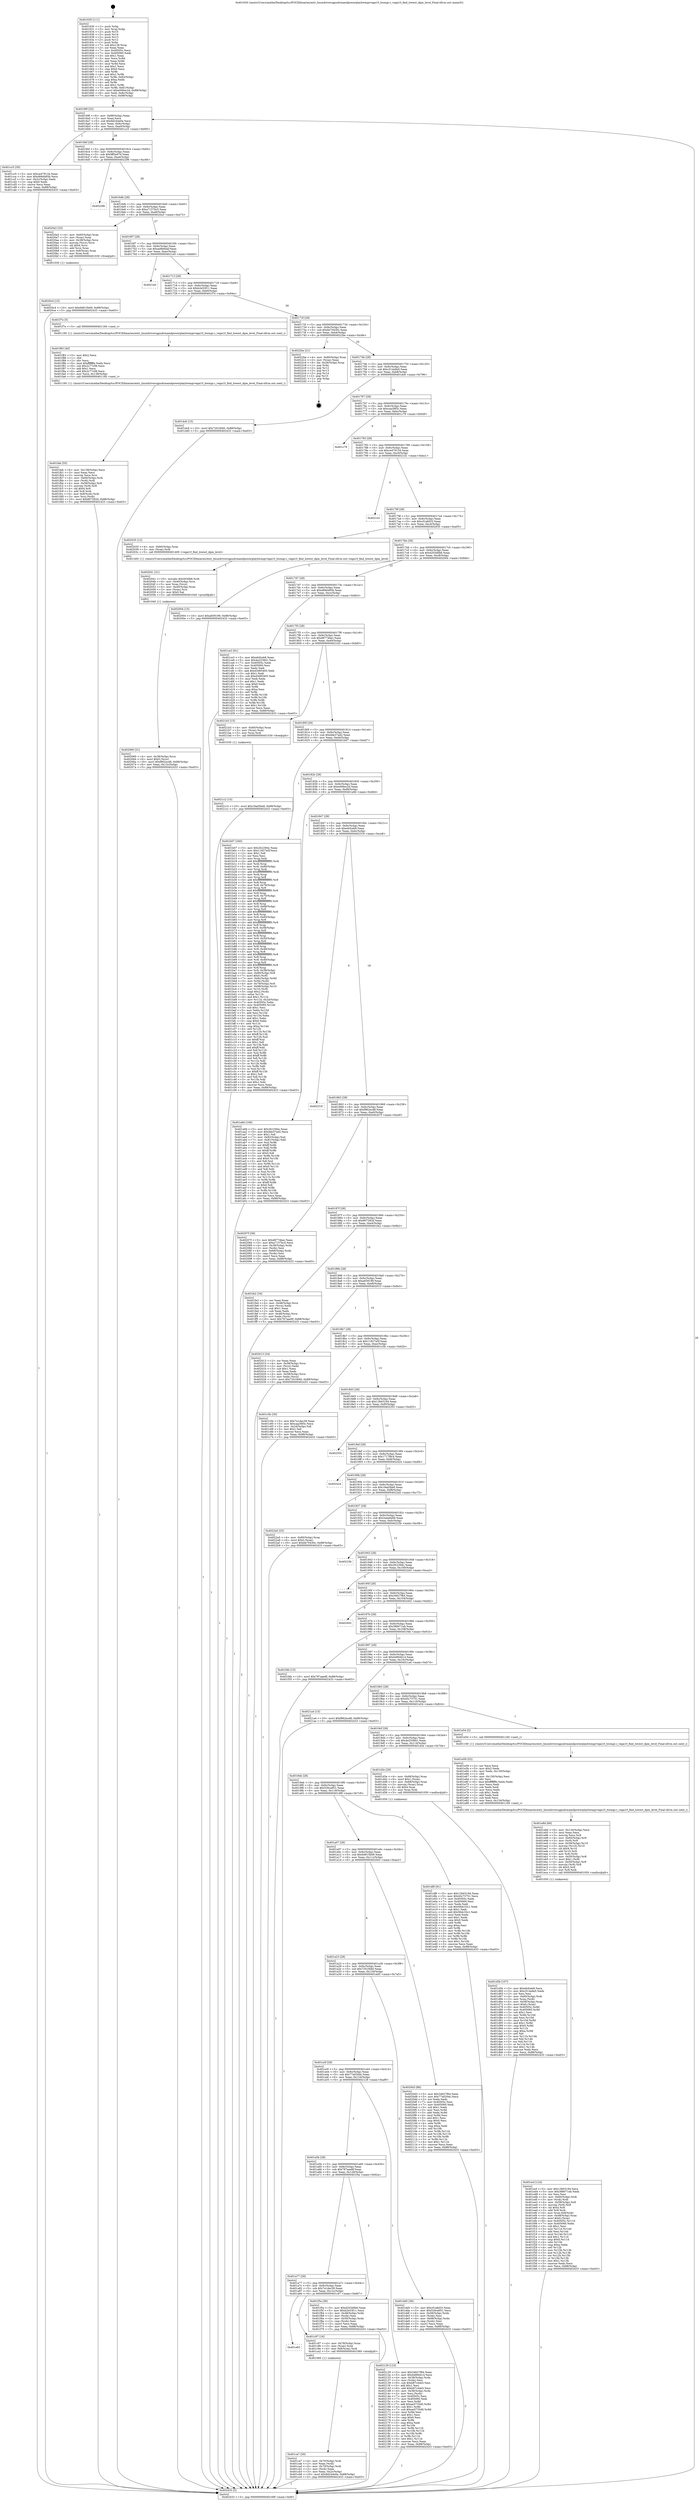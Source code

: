 digraph "0x401630" {
  label = "0x401630 (/mnt/c/Users/mathe/Desktop/tcc/POCII/binaries/extr_linuxdriversgpudrmamdpowerplayhwmgrvega10_hwmgr.c_vega10_find_lowest_dpm_level_Final-ollvm.out::main(0))"
  labelloc = "t"
  node[shape=record]

  Entry [label="",width=0.3,height=0.3,shape=circle,fillcolor=black,style=filled]
  "0x40169f" [label="{
     0x40169f [32]\l
     | [instrs]\l
     &nbsp;&nbsp;0x40169f \<+6\>: mov -0x88(%rbp),%eax\l
     &nbsp;&nbsp;0x4016a5 \<+2\>: mov %eax,%ecx\l
     &nbsp;&nbsp;0x4016a7 \<+6\>: sub $0x9d244e0e,%ecx\l
     &nbsp;&nbsp;0x4016ad \<+6\>: mov %eax,-0x9c(%rbp)\l
     &nbsp;&nbsp;0x4016b3 \<+6\>: mov %ecx,-0xa0(%rbp)\l
     &nbsp;&nbsp;0x4016b9 \<+6\>: je 0000000000401cc5 \<main+0x695\>\l
  }"]
  "0x401cc5" [label="{
     0x401cc5 [30]\l
     | [instrs]\l
     &nbsp;&nbsp;0x401cc5 \<+5\>: mov $0xce479134,%eax\l
     &nbsp;&nbsp;0x401cca \<+5\>: mov $0xd68d485b,%ecx\l
     &nbsp;&nbsp;0x401ccf \<+3\>: mov -0x2c(%rbp),%edx\l
     &nbsp;&nbsp;0x401cd2 \<+3\>: cmp $0x0,%edx\l
     &nbsp;&nbsp;0x401cd5 \<+3\>: cmove %ecx,%eax\l
     &nbsp;&nbsp;0x401cd8 \<+6\>: mov %eax,-0x88(%rbp)\l
     &nbsp;&nbsp;0x401cde \<+5\>: jmp 0000000000402433 \<main+0xe03\>\l
  }"]
  "0x4016bf" [label="{
     0x4016bf [28]\l
     | [instrs]\l
     &nbsp;&nbsp;0x4016bf \<+5\>: jmp 00000000004016c4 \<main+0x94\>\l
     &nbsp;&nbsp;0x4016c4 \<+6\>: mov -0x9c(%rbp),%eax\l
     &nbsp;&nbsp;0x4016ca \<+5\>: sub $0x9ff3e97d,%eax\l
     &nbsp;&nbsp;0x4016cf \<+6\>: mov %eax,-0xa4(%rbp)\l
     &nbsp;&nbsp;0x4016d5 \<+6\>: je 0000000000402296 \<main+0xc66\>\l
  }"]
  Exit [label="",width=0.3,height=0.3,shape=circle,fillcolor=black,style=filled,peripheries=2]
  "0x402296" [label="{
     0x402296\l
  }", style=dashed]
  "0x4016db" [label="{
     0x4016db [28]\l
     | [instrs]\l
     &nbsp;&nbsp;0x4016db \<+5\>: jmp 00000000004016e0 \<main+0xb0\>\l
     &nbsp;&nbsp;0x4016e0 \<+6\>: mov -0x9c(%rbp),%eax\l
     &nbsp;&nbsp;0x4016e6 \<+5\>: sub $0xa7157bc5,%eax\l
     &nbsp;&nbsp;0x4016eb \<+6\>: mov %eax,-0xa8(%rbp)\l
     &nbsp;&nbsp;0x4016f1 \<+6\>: je 00000000004020a3 \<main+0xa73\>\l
  }"]
  "0x4021c2" [label="{
     0x4021c2 [15]\l
     | [instrs]\l
     &nbsp;&nbsp;0x4021c2 \<+10\>: movl $0x19ad3be9,-0x88(%rbp)\l
     &nbsp;&nbsp;0x4021cc \<+5\>: jmp 0000000000402433 \<main+0xe03\>\l
  }"]
  "0x4020a3" [label="{
     0x4020a3 [33]\l
     | [instrs]\l
     &nbsp;&nbsp;0x4020a3 \<+4\>: mov -0x60(%rbp),%rax\l
     &nbsp;&nbsp;0x4020a7 \<+3\>: mov (%rax),%rax\l
     &nbsp;&nbsp;0x4020aa \<+4\>: mov -0x38(%rbp),%rcx\l
     &nbsp;&nbsp;0x4020ae \<+3\>: movslq (%rcx),%rcx\l
     &nbsp;&nbsp;0x4020b1 \<+4\>: shl $0x4,%rcx\l
     &nbsp;&nbsp;0x4020b5 \<+3\>: add %rcx,%rax\l
     &nbsp;&nbsp;0x4020b8 \<+4\>: mov 0x8(%rax),%rax\l
     &nbsp;&nbsp;0x4020bc \<+3\>: mov %rax,%rdi\l
     &nbsp;&nbsp;0x4020bf \<+5\>: call 0000000000401030 \<free@plt\>\l
     | [calls]\l
     &nbsp;&nbsp;0x401030 \{1\} (unknown)\l
  }"]
  "0x4016f7" [label="{
     0x4016f7 [28]\l
     | [instrs]\l
     &nbsp;&nbsp;0x4016f7 \<+5\>: jmp 00000000004016fc \<main+0xcc\>\l
     &nbsp;&nbsp;0x4016fc \<+6\>: mov -0x9c(%rbp),%eax\l
     &nbsp;&nbsp;0x401702 \<+5\>: sub $0xae8b6daf,%eax\l
     &nbsp;&nbsp;0x401707 \<+6\>: mov %eax,-0xac(%rbp)\l
     &nbsp;&nbsp;0x40170d \<+6\>: je 00000000004021e0 \<main+0xbb0\>\l
  }"]
  "0x4020c4" [label="{
     0x4020c4 [15]\l
     | [instrs]\l
     &nbsp;&nbsp;0x4020c4 \<+10\>: movl $0x6d915b09,-0x88(%rbp)\l
     &nbsp;&nbsp;0x4020ce \<+5\>: jmp 0000000000402433 \<main+0xe03\>\l
  }"]
  "0x4021e0" [label="{
     0x4021e0\l
  }", style=dashed]
  "0x401713" [label="{
     0x401713 [28]\l
     | [instrs]\l
     &nbsp;&nbsp;0x401713 \<+5\>: jmp 0000000000401718 \<main+0xe8\>\l
     &nbsp;&nbsp;0x401718 \<+6\>: mov -0x9c(%rbp),%eax\l
     &nbsp;&nbsp;0x40171e \<+5\>: sub $0xb2e53f11,%eax\l
     &nbsp;&nbsp;0x401723 \<+6\>: mov %eax,-0xb0(%rbp)\l
     &nbsp;&nbsp;0x401729 \<+6\>: je 0000000000401f7e \<main+0x94e\>\l
  }"]
  "0x402060" [label="{
     0x402060 [31]\l
     | [instrs]\l
     &nbsp;&nbsp;0x402060 \<+4\>: mov -0x38(%rbp),%rcx\l
     &nbsp;&nbsp;0x402064 \<+6\>: movl $0x0,(%rcx)\l
     &nbsp;&nbsp;0x40206a \<+10\>: movl $0xf962ecd8,-0x88(%rbp)\l
     &nbsp;&nbsp;0x402074 \<+6\>: mov %eax,-0x13c(%rbp)\l
     &nbsp;&nbsp;0x40207a \<+5\>: jmp 0000000000402433 \<main+0xe03\>\l
  }"]
  "0x401f7e" [label="{
     0x401f7e [5]\l
     | [instrs]\l
     &nbsp;&nbsp;0x401f7e \<+5\>: call 0000000000401160 \<next_i\>\l
     | [calls]\l
     &nbsp;&nbsp;0x401160 \{1\} (/mnt/c/Users/mathe/Desktop/tcc/POCII/binaries/extr_linuxdriversgpudrmamdpowerplayhwmgrvega10_hwmgr.c_vega10_find_lowest_dpm_level_Final-ollvm.out::next_i)\l
  }"]
  "0x40172f" [label="{
     0x40172f [28]\l
     | [instrs]\l
     &nbsp;&nbsp;0x40172f \<+5\>: jmp 0000000000401734 \<main+0x104\>\l
     &nbsp;&nbsp;0x401734 \<+6\>: mov -0x9c(%rbp),%eax\l
     &nbsp;&nbsp;0x40173a \<+5\>: sub $0xbb70430c,%eax\l
     &nbsp;&nbsp;0x40173f \<+6\>: mov %eax,-0xb4(%rbp)\l
     &nbsp;&nbsp;0x401745 \<+6\>: je 00000000004022be \<main+0xc8e\>\l
  }"]
  "0x402041" [label="{
     0x402041 [31]\l
     | [instrs]\l
     &nbsp;&nbsp;0x402041 \<+10\>: movabs $0x4030b6,%rdi\l
     &nbsp;&nbsp;0x40204b \<+4\>: mov -0x40(%rbp),%rcx\l
     &nbsp;&nbsp;0x40204f \<+3\>: mov %rax,(%rcx)\l
     &nbsp;&nbsp;0x402052 \<+4\>: mov -0x40(%rbp),%rax\l
     &nbsp;&nbsp;0x402056 \<+3\>: mov (%rax),%rsi\l
     &nbsp;&nbsp;0x402059 \<+2\>: mov $0x0,%al\l
     &nbsp;&nbsp;0x40205b \<+5\>: call 0000000000401040 \<printf@plt\>\l
     | [calls]\l
     &nbsp;&nbsp;0x401040 \{1\} (unknown)\l
  }"]
  "0x4022be" [label="{
     0x4022be [21]\l
     | [instrs]\l
     &nbsp;&nbsp;0x4022be \<+4\>: mov -0x80(%rbp),%rax\l
     &nbsp;&nbsp;0x4022c2 \<+2\>: mov (%rax),%eax\l
     &nbsp;&nbsp;0x4022c4 \<+4\>: lea -0x28(%rbp),%rsp\l
     &nbsp;&nbsp;0x4022c8 \<+1\>: pop %rbx\l
     &nbsp;&nbsp;0x4022c9 \<+2\>: pop %r12\l
     &nbsp;&nbsp;0x4022cb \<+2\>: pop %r13\l
     &nbsp;&nbsp;0x4022cd \<+2\>: pop %r14\l
     &nbsp;&nbsp;0x4022cf \<+2\>: pop %r15\l
     &nbsp;&nbsp;0x4022d1 \<+1\>: pop %rbp\l
     &nbsp;&nbsp;0x4022d2 \<+1\>: ret\l
  }"]
  "0x40174b" [label="{
     0x40174b [28]\l
     | [instrs]\l
     &nbsp;&nbsp;0x40174b \<+5\>: jmp 0000000000401750 \<main+0x120\>\l
     &nbsp;&nbsp;0x401750 \<+6\>: mov -0x9c(%rbp),%eax\l
     &nbsp;&nbsp;0x401756 \<+5\>: sub $0xc514a9a5,%eax\l
     &nbsp;&nbsp;0x40175b \<+6\>: mov %eax,-0xb8(%rbp)\l
     &nbsp;&nbsp;0x401761 \<+6\>: je 0000000000401dc6 \<main+0x796\>\l
  }"]
  "0x401fab" [label="{
     0x401fab [55]\l
     | [instrs]\l
     &nbsp;&nbsp;0x401fab \<+6\>: mov -0x138(%rbp),%ecx\l
     &nbsp;&nbsp;0x401fb1 \<+3\>: imul %eax,%ecx\l
     &nbsp;&nbsp;0x401fb4 \<+3\>: movslq %ecx,%rsi\l
     &nbsp;&nbsp;0x401fb7 \<+4\>: mov -0x60(%rbp),%rdi\l
     &nbsp;&nbsp;0x401fbb \<+3\>: mov (%rdi),%rdi\l
     &nbsp;&nbsp;0x401fbe \<+4\>: mov -0x58(%rbp),%r8\l
     &nbsp;&nbsp;0x401fc2 \<+3\>: movslq (%r8),%r8\l
     &nbsp;&nbsp;0x401fc5 \<+4\>: shl $0x4,%r8\l
     &nbsp;&nbsp;0x401fc9 \<+3\>: add %r8,%rdi\l
     &nbsp;&nbsp;0x401fcc \<+4\>: mov 0x8(%rdi),%rdi\l
     &nbsp;&nbsp;0x401fd0 \<+3\>: mov %rsi,(%rdi)\l
     &nbsp;&nbsp;0x401fd3 \<+10\>: movl $0x807282d,-0x88(%rbp)\l
     &nbsp;&nbsp;0x401fdd \<+5\>: jmp 0000000000402433 \<main+0xe03\>\l
  }"]
  "0x401dc6" [label="{
     0x401dc6 [15]\l
     | [instrs]\l
     &nbsp;&nbsp;0x401dc6 \<+10\>: movl $0x7201fd40,-0x88(%rbp)\l
     &nbsp;&nbsp;0x401dd0 \<+5\>: jmp 0000000000402433 \<main+0xe03\>\l
  }"]
  "0x401767" [label="{
     0x401767 [28]\l
     | [instrs]\l
     &nbsp;&nbsp;0x401767 \<+5\>: jmp 000000000040176c \<main+0x13c\>\l
     &nbsp;&nbsp;0x40176c \<+6\>: mov -0x9c(%rbp),%eax\l
     &nbsp;&nbsp;0x401772 \<+5\>: sub $0xcaa39f3c,%eax\l
     &nbsp;&nbsp;0x401777 \<+6\>: mov %eax,-0xbc(%rbp)\l
     &nbsp;&nbsp;0x40177d \<+6\>: je 0000000000401c79 \<main+0x649\>\l
  }"]
  "0x401f83" [label="{
     0x401f83 [40]\l
     | [instrs]\l
     &nbsp;&nbsp;0x401f83 \<+5\>: mov $0x2,%ecx\l
     &nbsp;&nbsp;0x401f88 \<+1\>: cltd\l
     &nbsp;&nbsp;0x401f89 \<+2\>: idiv %ecx\l
     &nbsp;&nbsp;0x401f8b \<+6\>: imul $0xfffffffe,%edx,%ecx\l
     &nbsp;&nbsp;0x401f91 \<+6\>: sub $0x2c77c08,%ecx\l
     &nbsp;&nbsp;0x401f97 \<+3\>: add $0x1,%ecx\l
     &nbsp;&nbsp;0x401f9a \<+6\>: add $0x2c77c08,%ecx\l
     &nbsp;&nbsp;0x401fa0 \<+6\>: mov %ecx,-0x138(%rbp)\l
     &nbsp;&nbsp;0x401fa6 \<+5\>: call 0000000000401160 \<next_i\>\l
     | [calls]\l
     &nbsp;&nbsp;0x401160 \{1\} (/mnt/c/Users/mathe/Desktop/tcc/POCII/binaries/extr_linuxdriversgpudrmamdpowerplayhwmgrvega10_hwmgr.c_vega10_find_lowest_dpm_level_Final-ollvm.out::next_i)\l
  }"]
  "0x401c79" [label="{
     0x401c79\l
  }", style=dashed]
  "0x401783" [label="{
     0x401783 [28]\l
     | [instrs]\l
     &nbsp;&nbsp;0x401783 \<+5\>: jmp 0000000000401788 \<main+0x158\>\l
     &nbsp;&nbsp;0x401788 \<+6\>: mov -0x9c(%rbp),%eax\l
     &nbsp;&nbsp;0x40178e \<+5\>: sub $0xce479134,%eax\l
     &nbsp;&nbsp;0x401793 \<+6\>: mov %eax,-0xc0(%rbp)\l
     &nbsp;&nbsp;0x401799 \<+6\>: je 00000000004021d1 \<main+0xba1\>\l
  }"]
  "0x401ecf" [label="{
     0x401ecf [124]\l
     | [instrs]\l
     &nbsp;&nbsp;0x401ecf \<+5\>: mov $0x13b03194,%ecx\l
     &nbsp;&nbsp;0x401ed4 \<+5\>: mov $0x388071eb,%edx\l
     &nbsp;&nbsp;0x401ed9 \<+2\>: xor %esi,%esi\l
     &nbsp;&nbsp;0x401edb \<+4\>: mov -0x60(%rbp),%rdi\l
     &nbsp;&nbsp;0x401edf \<+3\>: mov (%rdi),%rdi\l
     &nbsp;&nbsp;0x401ee2 \<+4\>: mov -0x58(%rbp),%r8\l
     &nbsp;&nbsp;0x401ee6 \<+3\>: movslq (%r8),%r8\l
     &nbsp;&nbsp;0x401ee9 \<+4\>: shl $0x4,%r8\l
     &nbsp;&nbsp;0x401eed \<+3\>: add %r8,%rdi\l
     &nbsp;&nbsp;0x401ef0 \<+4\>: mov %rax,0x8(%rdi)\l
     &nbsp;&nbsp;0x401ef4 \<+4\>: mov -0x48(%rbp),%rax\l
     &nbsp;&nbsp;0x401ef8 \<+6\>: movl $0x0,(%rax)\l
     &nbsp;&nbsp;0x401efe \<+8\>: mov 0x40505c,%r11d\l
     &nbsp;&nbsp;0x401f06 \<+7\>: mov 0x405060,%ebx\l
     &nbsp;&nbsp;0x401f0d \<+3\>: sub $0x1,%esi\l
     &nbsp;&nbsp;0x401f10 \<+3\>: mov %r11d,%r14d\l
     &nbsp;&nbsp;0x401f13 \<+3\>: add %esi,%r14d\l
     &nbsp;&nbsp;0x401f16 \<+4\>: imul %r14d,%r11d\l
     &nbsp;&nbsp;0x401f1a \<+4\>: and $0x1,%r11d\l
     &nbsp;&nbsp;0x401f1e \<+4\>: cmp $0x0,%r11d\l
     &nbsp;&nbsp;0x401f22 \<+4\>: sete %r15b\l
     &nbsp;&nbsp;0x401f26 \<+3\>: cmp $0xa,%ebx\l
     &nbsp;&nbsp;0x401f29 \<+4\>: setl %r12b\l
     &nbsp;&nbsp;0x401f2d \<+3\>: mov %r15b,%r13b\l
     &nbsp;&nbsp;0x401f30 \<+3\>: and %r12b,%r13b\l
     &nbsp;&nbsp;0x401f33 \<+3\>: xor %r12b,%r15b\l
     &nbsp;&nbsp;0x401f36 \<+3\>: or %r15b,%r13b\l
     &nbsp;&nbsp;0x401f39 \<+4\>: test $0x1,%r13b\l
     &nbsp;&nbsp;0x401f3d \<+3\>: cmovne %edx,%ecx\l
     &nbsp;&nbsp;0x401f40 \<+6\>: mov %ecx,-0x88(%rbp)\l
     &nbsp;&nbsp;0x401f46 \<+5\>: jmp 0000000000402433 \<main+0xe03\>\l
  }"]
  "0x4021d1" [label="{
     0x4021d1\l
  }", style=dashed]
  "0x40179f" [label="{
     0x40179f [28]\l
     | [instrs]\l
     &nbsp;&nbsp;0x40179f \<+5\>: jmp 00000000004017a4 \<main+0x174\>\l
     &nbsp;&nbsp;0x4017a4 \<+6\>: mov -0x9c(%rbp),%eax\l
     &nbsp;&nbsp;0x4017aa \<+5\>: sub $0xcf1a8d33,%eax\l
     &nbsp;&nbsp;0x4017af \<+6\>: mov %eax,-0xc4(%rbp)\l
     &nbsp;&nbsp;0x4017b5 \<+6\>: je 0000000000402035 \<main+0xa05\>\l
  }"]
  "0x401e8d" [label="{
     0x401e8d [66]\l
     | [instrs]\l
     &nbsp;&nbsp;0x401e8d \<+6\>: mov -0x134(%rbp),%ecx\l
     &nbsp;&nbsp;0x401e93 \<+3\>: imul %eax,%ecx\l
     &nbsp;&nbsp;0x401e96 \<+3\>: movslq %ecx,%r8\l
     &nbsp;&nbsp;0x401e99 \<+4\>: mov -0x60(%rbp),%r9\l
     &nbsp;&nbsp;0x401e9d \<+3\>: mov (%r9),%r9\l
     &nbsp;&nbsp;0x401ea0 \<+4\>: mov -0x58(%rbp),%r10\l
     &nbsp;&nbsp;0x401ea4 \<+3\>: movslq (%r10),%r10\l
     &nbsp;&nbsp;0x401ea7 \<+4\>: shl $0x4,%r10\l
     &nbsp;&nbsp;0x401eab \<+3\>: add %r10,%r9\l
     &nbsp;&nbsp;0x401eae \<+3\>: mov %r8,(%r9)\l
     &nbsp;&nbsp;0x401eb1 \<+4\>: mov -0x50(%rbp),%r8\l
     &nbsp;&nbsp;0x401eb5 \<+7\>: movl $0x1,(%r8)\l
     &nbsp;&nbsp;0x401ebc \<+4\>: mov -0x50(%rbp),%r8\l
     &nbsp;&nbsp;0x401ec0 \<+3\>: movslq (%r8),%r8\l
     &nbsp;&nbsp;0x401ec3 \<+4\>: shl $0x3,%r8\l
     &nbsp;&nbsp;0x401ec7 \<+3\>: mov %r8,%rdi\l
     &nbsp;&nbsp;0x401eca \<+5\>: call 0000000000401050 \<malloc@plt\>\l
     | [calls]\l
     &nbsp;&nbsp;0x401050 \{1\} (unknown)\l
  }"]
  "0x402035" [label="{
     0x402035 [12]\l
     | [instrs]\l
     &nbsp;&nbsp;0x402035 \<+4\>: mov -0x60(%rbp),%rax\l
     &nbsp;&nbsp;0x402039 \<+3\>: mov (%rax),%rdi\l
     &nbsp;&nbsp;0x40203c \<+5\>: call 0000000000401400 \<vega10_find_lowest_dpm_level\>\l
     | [calls]\l
     &nbsp;&nbsp;0x401400 \{1\} (/mnt/c/Users/mathe/Desktop/tcc/POCII/binaries/extr_linuxdriversgpudrmamdpowerplayhwmgrvega10_hwmgr.c_vega10_find_lowest_dpm_level_Final-ollvm.out::vega10_find_lowest_dpm_level)\l
  }"]
  "0x4017bb" [label="{
     0x4017bb [28]\l
     | [instrs]\l
     &nbsp;&nbsp;0x4017bb \<+5\>: jmp 00000000004017c0 \<main+0x190\>\l
     &nbsp;&nbsp;0x4017c0 \<+6\>: mov -0x9c(%rbp),%eax\l
     &nbsp;&nbsp;0x4017c6 \<+5\>: sub $0xd203d0b6,%eax\l
     &nbsp;&nbsp;0x4017cb \<+6\>: mov %eax,-0xc8(%rbp)\l
     &nbsp;&nbsp;0x4017d1 \<+6\>: je 0000000000402004 \<main+0x9d4\>\l
  }"]
  "0x401e59" [label="{
     0x401e59 [52]\l
     | [instrs]\l
     &nbsp;&nbsp;0x401e59 \<+2\>: xor %ecx,%ecx\l
     &nbsp;&nbsp;0x401e5b \<+5\>: mov $0x2,%edx\l
     &nbsp;&nbsp;0x401e60 \<+6\>: mov %edx,-0x130(%rbp)\l
     &nbsp;&nbsp;0x401e66 \<+1\>: cltd\l
     &nbsp;&nbsp;0x401e67 \<+6\>: mov -0x130(%rbp),%esi\l
     &nbsp;&nbsp;0x401e6d \<+2\>: idiv %esi\l
     &nbsp;&nbsp;0x401e6f \<+6\>: imul $0xfffffffe,%edx,%edx\l
     &nbsp;&nbsp;0x401e75 \<+2\>: mov %ecx,%edi\l
     &nbsp;&nbsp;0x401e77 \<+2\>: sub %edx,%edi\l
     &nbsp;&nbsp;0x401e79 \<+2\>: mov %ecx,%edx\l
     &nbsp;&nbsp;0x401e7b \<+3\>: sub $0x1,%edx\l
     &nbsp;&nbsp;0x401e7e \<+2\>: add %edx,%edi\l
     &nbsp;&nbsp;0x401e80 \<+2\>: sub %edi,%ecx\l
     &nbsp;&nbsp;0x401e82 \<+6\>: mov %ecx,-0x134(%rbp)\l
     &nbsp;&nbsp;0x401e88 \<+5\>: call 0000000000401160 \<next_i\>\l
     | [calls]\l
     &nbsp;&nbsp;0x401160 \{1\} (/mnt/c/Users/mathe/Desktop/tcc/POCII/binaries/extr_linuxdriversgpudrmamdpowerplayhwmgrvega10_hwmgr.c_vega10_find_lowest_dpm_level_Final-ollvm.out::next_i)\l
  }"]
  "0x402004" [label="{
     0x402004 [15]\l
     | [instrs]\l
     &nbsp;&nbsp;0x402004 \<+10\>: movl $0xa659199,-0x88(%rbp)\l
     &nbsp;&nbsp;0x40200e \<+5\>: jmp 0000000000402433 \<main+0xe03\>\l
  }"]
  "0x4017d7" [label="{
     0x4017d7 [28]\l
     | [instrs]\l
     &nbsp;&nbsp;0x4017d7 \<+5\>: jmp 00000000004017dc \<main+0x1ac\>\l
     &nbsp;&nbsp;0x4017dc \<+6\>: mov -0x9c(%rbp),%eax\l
     &nbsp;&nbsp;0x4017e2 \<+5\>: sub $0xd68d485b,%eax\l
     &nbsp;&nbsp;0x4017e7 \<+6\>: mov %eax,-0xcc(%rbp)\l
     &nbsp;&nbsp;0x4017ed \<+6\>: je 0000000000401ce3 \<main+0x6b3\>\l
  }"]
  "0x401d5b" [label="{
     0x401d5b [107]\l
     | [instrs]\l
     &nbsp;&nbsp;0x401d5b \<+5\>: mov $0xefcfceb8,%ecx\l
     &nbsp;&nbsp;0x401d60 \<+5\>: mov $0xc514a9a5,%edx\l
     &nbsp;&nbsp;0x401d65 \<+2\>: xor %esi,%esi\l
     &nbsp;&nbsp;0x401d67 \<+4\>: mov -0x60(%rbp),%rdi\l
     &nbsp;&nbsp;0x401d6b \<+3\>: mov %rax,(%rdi)\l
     &nbsp;&nbsp;0x401d6e \<+4\>: mov -0x58(%rbp),%rax\l
     &nbsp;&nbsp;0x401d72 \<+6\>: movl $0x0,(%rax)\l
     &nbsp;&nbsp;0x401d78 \<+8\>: mov 0x40505c,%r8d\l
     &nbsp;&nbsp;0x401d80 \<+8\>: mov 0x405060,%r9d\l
     &nbsp;&nbsp;0x401d88 \<+3\>: sub $0x1,%esi\l
     &nbsp;&nbsp;0x401d8b \<+3\>: mov %r8d,%r10d\l
     &nbsp;&nbsp;0x401d8e \<+3\>: add %esi,%r10d\l
     &nbsp;&nbsp;0x401d91 \<+4\>: imul %r10d,%r8d\l
     &nbsp;&nbsp;0x401d95 \<+4\>: and $0x1,%r8d\l
     &nbsp;&nbsp;0x401d99 \<+4\>: cmp $0x0,%r8d\l
     &nbsp;&nbsp;0x401d9d \<+4\>: sete %r11b\l
     &nbsp;&nbsp;0x401da1 \<+4\>: cmp $0xa,%r9d\l
     &nbsp;&nbsp;0x401da5 \<+3\>: setl %bl\l
     &nbsp;&nbsp;0x401da8 \<+3\>: mov %r11b,%r14b\l
     &nbsp;&nbsp;0x401dab \<+3\>: and %bl,%r14b\l
     &nbsp;&nbsp;0x401dae \<+3\>: xor %bl,%r11b\l
     &nbsp;&nbsp;0x401db1 \<+3\>: or %r11b,%r14b\l
     &nbsp;&nbsp;0x401db4 \<+4\>: test $0x1,%r14b\l
     &nbsp;&nbsp;0x401db8 \<+3\>: cmovne %edx,%ecx\l
     &nbsp;&nbsp;0x401dbb \<+6\>: mov %ecx,-0x88(%rbp)\l
     &nbsp;&nbsp;0x401dc1 \<+5\>: jmp 0000000000402433 \<main+0xe03\>\l
  }"]
  "0x401ce3" [label="{
     0x401ce3 [91]\l
     | [instrs]\l
     &nbsp;&nbsp;0x401ce3 \<+5\>: mov $0xefcfceb8,%eax\l
     &nbsp;&nbsp;0x401ce8 \<+5\>: mov $0x4e253841,%ecx\l
     &nbsp;&nbsp;0x401ced \<+7\>: mov 0x40505c,%edx\l
     &nbsp;&nbsp;0x401cf4 \<+7\>: mov 0x405060,%esi\l
     &nbsp;&nbsp;0x401cfb \<+2\>: mov %edx,%edi\l
     &nbsp;&nbsp;0x401cfd \<+6\>: add $0xd3d95405,%edi\l
     &nbsp;&nbsp;0x401d03 \<+3\>: sub $0x1,%edi\l
     &nbsp;&nbsp;0x401d06 \<+6\>: sub $0xd3d95405,%edi\l
     &nbsp;&nbsp;0x401d0c \<+3\>: imul %edi,%edx\l
     &nbsp;&nbsp;0x401d0f \<+3\>: and $0x1,%edx\l
     &nbsp;&nbsp;0x401d12 \<+3\>: cmp $0x0,%edx\l
     &nbsp;&nbsp;0x401d15 \<+4\>: sete %r8b\l
     &nbsp;&nbsp;0x401d19 \<+3\>: cmp $0xa,%esi\l
     &nbsp;&nbsp;0x401d1c \<+4\>: setl %r9b\l
     &nbsp;&nbsp;0x401d20 \<+3\>: mov %r8b,%r10b\l
     &nbsp;&nbsp;0x401d23 \<+3\>: and %r9b,%r10b\l
     &nbsp;&nbsp;0x401d26 \<+3\>: xor %r9b,%r8b\l
     &nbsp;&nbsp;0x401d29 \<+3\>: or %r8b,%r10b\l
     &nbsp;&nbsp;0x401d2c \<+4\>: test $0x1,%r10b\l
     &nbsp;&nbsp;0x401d30 \<+3\>: cmovne %ecx,%eax\l
     &nbsp;&nbsp;0x401d33 \<+6\>: mov %eax,-0x88(%rbp)\l
     &nbsp;&nbsp;0x401d39 \<+5\>: jmp 0000000000402433 \<main+0xe03\>\l
  }"]
  "0x4017f3" [label="{
     0x4017f3 [28]\l
     | [instrs]\l
     &nbsp;&nbsp;0x4017f3 \<+5\>: jmp 00000000004017f8 \<main+0x1c8\>\l
     &nbsp;&nbsp;0x4017f8 \<+6\>: mov -0x9c(%rbp),%eax\l
     &nbsp;&nbsp;0x4017fe \<+5\>: sub $0xd8774bec,%eax\l
     &nbsp;&nbsp;0x401803 \<+6\>: mov %eax,-0xd0(%rbp)\l
     &nbsp;&nbsp;0x401809 \<+6\>: je 00000000004021b3 \<main+0xb83\>\l
  }"]
  "0x401ca7" [label="{
     0x401ca7 [30]\l
     | [instrs]\l
     &nbsp;&nbsp;0x401ca7 \<+4\>: mov -0x70(%rbp),%rdi\l
     &nbsp;&nbsp;0x401cab \<+2\>: mov %eax,(%rdi)\l
     &nbsp;&nbsp;0x401cad \<+4\>: mov -0x70(%rbp),%rdi\l
     &nbsp;&nbsp;0x401cb1 \<+2\>: mov (%rdi),%eax\l
     &nbsp;&nbsp;0x401cb3 \<+3\>: mov %eax,-0x2c(%rbp)\l
     &nbsp;&nbsp;0x401cb6 \<+10\>: movl $0x9d244e0e,-0x88(%rbp)\l
     &nbsp;&nbsp;0x401cc0 \<+5\>: jmp 0000000000402433 \<main+0xe03\>\l
  }"]
  "0x4021b3" [label="{
     0x4021b3 [15]\l
     | [instrs]\l
     &nbsp;&nbsp;0x4021b3 \<+4\>: mov -0x60(%rbp),%rax\l
     &nbsp;&nbsp;0x4021b7 \<+3\>: mov (%rax),%rax\l
     &nbsp;&nbsp;0x4021ba \<+3\>: mov %rax,%rdi\l
     &nbsp;&nbsp;0x4021bd \<+5\>: call 0000000000401030 \<free@plt\>\l
     | [calls]\l
     &nbsp;&nbsp;0x401030 \{1\} (unknown)\l
  }"]
  "0x40180f" [label="{
     0x40180f [28]\l
     | [instrs]\l
     &nbsp;&nbsp;0x40180f \<+5\>: jmp 0000000000401814 \<main+0x1e4\>\l
     &nbsp;&nbsp;0x401814 \<+6\>: mov -0x9c(%rbp),%eax\l
     &nbsp;&nbsp;0x40181a \<+5\>: sub $0xdde37ad2,%eax\l
     &nbsp;&nbsp;0x40181f \<+6\>: mov %eax,-0xd4(%rbp)\l
     &nbsp;&nbsp;0x401825 \<+6\>: je 0000000000401b07 \<main+0x4d7\>\l
  }"]
  "0x401a93" [label="{
     0x401a93\l
  }", style=dashed]
  "0x401b07" [label="{
     0x401b07 [340]\l
     | [instrs]\l
     &nbsp;&nbsp;0x401b07 \<+5\>: mov $0x2fc2394c,%eax\l
     &nbsp;&nbsp;0x401b0c \<+5\>: mov $0x11827a5f,%ecx\l
     &nbsp;&nbsp;0x401b11 \<+2\>: mov $0x1,%dl\l
     &nbsp;&nbsp;0x401b13 \<+2\>: xor %esi,%esi\l
     &nbsp;&nbsp;0x401b15 \<+3\>: mov %rsp,%rdi\l
     &nbsp;&nbsp;0x401b18 \<+4\>: add $0xfffffffffffffff0,%rdi\l
     &nbsp;&nbsp;0x401b1c \<+3\>: mov %rdi,%rsp\l
     &nbsp;&nbsp;0x401b1f \<+4\>: mov %rdi,-0x80(%rbp)\l
     &nbsp;&nbsp;0x401b23 \<+3\>: mov %rsp,%rdi\l
     &nbsp;&nbsp;0x401b26 \<+4\>: add $0xfffffffffffffff0,%rdi\l
     &nbsp;&nbsp;0x401b2a \<+3\>: mov %rdi,%rsp\l
     &nbsp;&nbsp;0x401b2d \<+3\>: mov %rsp,%r8\l
     &nbsp;&nbsp;0x401b30 \<+4\>: add $0xfffffffffffffff0,%r8\l
     &nbsp;&nbsp;0x401b34 \<+3\>: mov %r8,%rsp\l
     &nbsp;&nbsp;0x401b37 \<+4\>: mov %r8,-0x78(%rbp)\l
     &nbsp;&nbsp;0x401b3b \<+3\>: mov %rsp,%r8\l
     &nbsp;&nbsp;0x401b3e \<+4\>: add $0xfffffffffffffff0,%r8\l
     &nbsp;&nbsp;0x401b42 \<+3\>: mov %r8,%rsp\l
     &nbsp;&nbsp;0x401b45 \<+4\>: mov %r8,-0x70(%rbp)\l
     &nbsp;&nbsp;0x401b49 \<+3\>: mov %rsp,%r8\l
     &nbsp;&nbsp;0x401b4c \<+4\>: add $0xfffffffffffffff0,%r8\l
     &nbsp;&nbsp;0x401b50 \<+3\>: mov %r8,%rsp\l
     &nbsp;&nbsp;0x401b53 \<+4\>: mov %r8,-0x68(%rbp)\l
     &nbsp;&nbsp;0x401b57 \<+3\>: mov %rsp,%r8\l
     &nbsp;&nbsp;0x401b5a \<+4\>: add $0xfffffffffffffff0,%r8\l
     &nbsp;&nbsp;0x401b5e \<+3\>: mov %r8,%rsp\l
     &nbsp;&nbsp;0x401b61 \<+4\>: mov %r8,-0x60(%rbp)\l
     &nbsp;&nbsp;0x401b65 \<+3\>: mov %rsp,%r8\l
     &nbsp;&nbsp;0x401b68 \<+4\>: add $0xfffffffffffffff0,%r8\l
     &nbsp;&nbsp;0x401b6c \<+3\>: mov %r8,%rsp\l
     &nbsp;&nbsp;0x401b6f \<+4\>: mov %r8,-0x58(%rbp)\l
     &nbsp;&nbsp;0x401b73 \<+3\>: mov %rsp,%r8\l
     &nbsp;&nbsp;0x401b76 \<+4\>: add $0xfffffffffffffff0,%r8\l
     &nbsp;&nbsp;0x401b7a \<+3\>: mov %r8,%rsp\l
     &nbsp;&nbsp;0x401b7d \<+4\>: mov %r8,-0x50(%rbp)\l
     &nbsp;&nbsp;0x401b81 \<+3\>: mov %rsp,%r8\l
     &nbsp;&nbsp;0x401b84 \<+4\>: add $0xfffffffffffffff0,%r8\l
     &nbsp;&nbsp;0x401b88 \<+3\>: mov %r8,%rsp\l
     &nbsp;&nbsp;0x401b8b \<+4\>: mov %r8,-0x48(%rbp)\l
     &nbsp;&nbsp;0x401b8f \<+3\>: mov %rsp,%r8\l
     &nbsp;&nbsp;0x401b92 \<+4\>: add $0xfffffffffffffff0,%r8\l
     &nbsp;&nbsp;0x401b96 \<+3\>: mov %r8,%rsp\l
     &nbsp;&nbsp;0x401b99 \<+4\>: mov %r8,-0x40(%rbp)\l
     &nbsp;&nbsp;0x401b9d \<+3\>: mov %rsp,%r8\l
     &nbsp;&nbsp;0x401ba0 \<+4\>: add $0xfffffffffffffff0,%r8\l
     &nbsp;&nbsp;0x401ba4 \<+3\>: mov %r8,%rsp\l
     &nbsp;&nbsp;0x401ba7 \<+4\>: mov %r8,-0x38(%rbp)\l
     &nbsp;&nbsp;0x401bab \<+4\>: mov -0x80(%rbp),%r8\l
     &nbsp;&nbsp;0x401baf \<+7\>: movl $0x0,(%r8)\l
     &nbsp;&nbsp;0x401bb6 \<+7\>: mov -0x8c(%rbp),%r9d\l
     &nbsp;&nbsp;0x401bbd \<+3\>: mov %r9d,(%rdi)\l
     &nbsp;&nbsp;0x401bc0 \<+4\>: mov -0x78(%rbp),%r8\l
     &nbsp;&nbsp;0x401bc4 \<+7\>: mov -0x98(%rbp),%r10\l
     &nbsp;&nbsp;0x401bcb \<+3\>: mov %r10,(%r8)\l
     &nbsp;&nbsp;0x401bce \<+3\>: cmpl $0x2,(%rdi)\l
     &nbsp;&nbsp;0x401bd1 \<+4\>: setne %r11b\l
     &nbsp;&nbsp;0x401bd5 \<+4\>: and $0x1,%r11b\l
     &nbsp;&nbsp;0x401bd9 \<+4\>: mov %r11b,-0x2d(%rbp)\l
     &nbsp;&nbsp;0x401bdd \<+7\>: mov 0x40505c,%ebx\l
     &nbsp;&nbsp;0x401be4 \<+8\>: mov 0x405060,%r14d\l
     &nbsp;&nbsp;0x401bec \<+3\>: sub $0x1,%esi\l
     &nbsp;&nbsp;0x401bef \<+3\>: mov %ebx,%r15d\l
     &nbsp;&nbsp;0x401bf2 \<+3\>: add %esi,%r15d\l
     &nbsp;&nbsp;0x401bf5 \<+4\>: imul %r15d,%ebx\l
     &nbsp;&nbsp;0x401bf9 \<+3\>: and $0x1,%ebx\l
     &nbsp;&nbsp;0x401bfc \<+3\>: cmp $0x0,%ebx\l
     &nbsp;&nbsp;0x401bff \<+4\>: sete %r11b\l
     &nbsp;&nbsp;0x401c03 \<+4\>: cmp $0xa,%r14d\l
     &nbsp;&nbsp;0x401c07 \<+4\>: setl %r12b\l
     &nbsp;&nbsp;0x401c0b \<+3\>: mov %r11b,%r13b\l
     &nbsp;&nbsp;0x401c0e \<+4\>: xor $0xff,%r13b\l
     &nbsp;&nbsp;0x401c12 \<+3\>: mov %r12b,%sil\l
     &nbsp;&nbsp;0x401c15 \<+4\>: xor $0xff,%sil\l
     &nbsp;&nbsp;0x401c19 \<+3\>: xor $0x1,%dl\l
     &nbsp;&nbsp;0x401c1c \<+3\>: mov %r13b,%dil\l
     &nbsp;&nbsp;0x401c1f \<+4\>: and $0xff,%dil\l
     &nbsp;&nbsp;0x401c23 \<+3\>: and %dl,%r11b\l
     &nbsp;&nbsp;0x401c26 \<+3\>: mov %sil,%r8b\l
     &nbsp;&nbsp;0x401c29 \<+4\>: and $0xff,%r8b\l
     &nbsp;&nbsp;0x401c2d \<+3\>: and %dl,%r12b\l
     &nbsp;&nbsp;0x401c30 \<+3\>: or %r11b,%dil\l
     &nbsp;&nbsp;0x401c33 \<+3\>: or %r12b,%r8b\l
     &nbsp;&nbsp;0x401c36 \<+3\>: xor %r8b,%dil\l
     &nbsp;&nbsp;0x401c39 \<+3\>: or %sil,%r13b\l
     &nbsp;&nbsp;0x401c3c \<+4\>: xor $0xff,%r13b\l
     &nbsp;&nbsp;0x401c40 \<+3\>: or $0x1,%dl\l
     &nbsp;&nbsp;0x401c43 \<+3\>: and %dl,%r13b\l
     &nbsp;&nbsp;0x401c46 \<+3\>: or %r13b,%dil\l
     &nbsp;&nbsp;0x401c49 \<+4\>: test $0x1,%dil\l
     &nbsp;&nbsp;0x401c4d \<+3\>: cmovne %ecx,%eax\l
     &nbsp;&nbsp;0x401c50 \<+6\>: mov %eax,-0x88(%rbp)\l
     &nbsp;&nbsp;0x401c56 \<+5\>: jmp 0000000000402433 \<main+0xe03\>\l
  }"]
  "0x40182b" [label="{
     0x40182b [28]\l
     | [instrs]\l
     &nbsp;&nbsp;0x40182b \<+5\>: jmp 0000000000401830 \<main+0x200\>\l
     &nbsp;&nbsp;0x401830 \<+6\>: mov -0x9c(%rbp),%eax\l
     &nbsp;&nbsp;0x401836 \<+5\>: sub $0xe006ec2d,%eax\l
     &nbsp;&nbsp;0x40183b \<+6\>: mov %eax,-0xd8(%rbp)\l
     &nbsp;&nbsp;0x401841 \<+6\>: je 0000000000401a9d \<main+0x46d\>\l
  }"]
  "0x401c97" [label="{
     0x401c97 [16]\l
     | [instrs]\l
     &nbsp;&nbsp;0x401c97 \<+4\>: mov -0x78(%rbp),%rax\l
     &nbsp;&nbsp;0x401c9b \<+3\>: mov (%rax),%rax\l
     &nbsp;&nbsp;0x401c9e \<+4\>: mov 0x8(%rax),%rdi\l
     &nbsp;&nbsp;0x401ca2 \<+5\>: call 0000000000401060 \<atoi@plt\>\l
     | [calls]\l
     &nbsp;&nbsp;0x401060 \{1\} (unknown)\l
  }"]
  "0x401a9d" [label="{
     0x401a9d [106]\l
     | [instrs]\l
     &nbsp;&nbsp;0x401a9d \<+5\>: mov $0x2fc2394c,%eax\l
     &nbsp;&nbsp;0x401aa2 \<+5\>: mov $0xdde37ad2,%ecx\l
     &nbsp;&nbsp;0x401aa7 \<+2\>: mov $0x1,%dl\l
     &nbsp;&nbsp;0x401aa9 \<+7\>: mov -0x82(%rbp),%sil\l
     &nbsp;&nbsp;0x401ab0 \<+7\>: mov -0x81(%rbp),%dil\l
     &nbsp;&nbsp;0x401ab7 \<+3\>: mov %sil,%r8b\l
     &nbsp;&nbsp;0x401aba \<+4\>: xor $0xff,%r8b\l
     &nbsp;&nbsp;0x401abe \<+3\>: mov %dil,%r9b\l
     &nbsp;&nbsp;0x401ac1 \<+4\>: xor $0xff,%r9b\l
     &nbsp;&nbsp;0x401ac5 \<+3\>: xor $0x0,%dl\l
     &nbsp;&nbsp;0x401ac8 \<+3\>: mov %r8b,%r10b\l
     &nbsp;&nbsp;0x401acb \<+4\>: and $0x0,%r10b\l
     &nbsp;&nbsp;0x401acf \<+3\>: and %dl,%sil\l
     &nbsp;&nbsp;0x401ad2 \<+3\>: mov %r9b,%r11b\l
     &nbsp;&nbsp;0x401ad5 \<+4\>: and $0x0,%r11b\l
     &nbsp;&nbsp;0x401ad9 \<+3\>: and %dl,%dil\l
     &nbsp;&nbsp;0x401adc \<+3\>: or %sil,%r10b\l
     &nbsp;&nbsp;0x401adf \<+3\>: or %dil,%r11b\l
     &nbsp;&nbsp;0x401ae2 \<+3\>: xor %r11b,%r10b\l
     &nbsp;&nbsp;0x401ae5 \<+3\>: or %r9b,%r8b\l
     &nbsp;&nbsp;0x401ae8 \<+4\>: xor $0xff,%r8b\l
     &nbsp;&nbsp;0x401aec \<+3\>: or $0x0,%dl\l
     &nbsp;&nbsp;0x401aef \<+3\>: and %dl,%r8b\l
     &nbsp;&nbsp;0x401af2 \<+3\>: or %r8b,%r10b\l
     &nbsp;&nbsp;0x401af5 \<+4\>: test $0x1,%r10b\l
     &nbsp;&nbsp;0x401af9 \<+3\>: cmovne %ecx,%eax\l
     &nbsp;&nbsp;0x401afc \<+6\>: mov %eax,-0x88(%rbp)\l
     &nbsp;&nbsp;0x401b02 \<+5\>: jmp 0000000000402433 \<main+0xe03\>\l
  }"]
  "0x401847" [label="{
     0x401847 [28]\l
     | [instrs]\l
     &nbsp;&nbsp;0x401847 \<+5\>: jmp 000000000040184c \<main+0x21c\>\l
     &nbsp;&nbsp;0x40184c \<+6\>: mov -0x9c(%rbp),%eax\l
     &nbsp;&nbsp;0x401852 \<+5\>: sub $0xefcfceb8,%eax\l
     &nbsp;&nbsp;0x401857 \<+6\>: mov %eax,-0xdc(%rbp)\l
     &nbsp;&nbsp;0x40185d \<+6\>: je 0000000000402318 \<main+0xce8\>\l
  }"]
  "0x402433" [label="{
     0x402433 [5]\l
     | [instrs]\l
     &nbsp;&nbsp;0x402433 \<+5\>: jmp 000000000040169f \<main+0x6f\>\l
  }"]
  "0x401630" [label="{
     0x401630 [111]\l
     | [instrs]\l
     &nbsp;&nbsp;0x401630 \<+1\>: push %rbp\l
     &nbsp;&nbsp;0x401631 \<+3\>: mov %rsp,%rbp\l
     &nbsp;&nbsp;0x401634 \<+2\>: push %r15\l
     &nbsp;&nbsp;0x401636 \<+2\>: push %r14\l
     &nbsp;&nbsp;0x401638 \<+2\>: push %r13\l
     &nbsp;&nbsp;0x40163a \<+2\>: push %r12\l
     &nbsp;&nbsp;0x40163c \<+1\>: push %rbx\l
     &nbsp;&nbsp;0x40163d \<+7\>: sub $0x128,%rsp\l
     &nbsp;&nbsp;0x401644 \<+2\>: xor %eax,%eax\l
     &nbsp;&nbsp;0x401646 \<+7\>: mov 0x40505c,%ecx\l
     &nbsp;&nbsp;0x40164d \<+7\>: mov 0x405060,%edx\l
     &nbsp;&nbsp;0x401654 \<+3\>: sub $0x1,%eax\l
     &nbsp;&nbsp;0x401657 \<+3\>: mov %ecx,%r8d\l
     &nbsp;&nbsp;0x40165a \<+3\>: add %eax,%r8d\l
     &nbsp;&nbsp;0x40165d \<+4\>: imul %r8d,%ecx\l
     &nbsp;&nbsp;0x401661 \<+3\>: and $0x1,%ecx\l
     &nbsp;&nbsp;0x401664 \<+3\>: cmp $0x0,%ecx\l
     &nbsp;&nbsp;0x401667 \<+4\>: sete %r9b\l
     &nbsp;&nbsp;0x40166b \<+4\>: and $0x1,%r9b\l
     &nbsp;&nbsp;0x40166f \<+7\>: mov %r9b,-0x82(%rbp)\l
     &nbsp;&nbsp;0x401676 \<+3\>: cmp $0xa,%edx\l
     &nbsp;&nbsp;0x401679 \<+4\>: setl %r9b\l
     &nbsp;&nbsp;0x40167d \<+4\>: and $0x1,%r9b\l
     &nbsp;&nbsp;0x401681 \<+7\>: mov %r9b,-0x81(%rbp)\l
     &nbsp;&nbsp;0x401688 \<+10\>: movl $0xe006ec2d,-0x88(%rbp)\l
     &nbsp;&nbsp;0x401692 \<+6\>: mov %edi,-0x8c(%rbp)\l
     &nbsp;&nbsp;0x401698 \<+7\>: mov %rsi,-0x98(%rbp)\l
  }"]
  "0x401a77" [label="{
     0x401a77 [28]\l
     | [instrs]\l
     &nbsp;&nbsp;0x401a77 \<+5\>: jmp 0000000000401a7c \<main+0x44c\>\l
     &nbsp;&nbsp;0x401a7c \<+6\>: mov -0x9c(%rbp),%eax\l
     &nbsp;&nbsp;0x401a82 \<+5\>: sub $0x7a1dec39,%eax\l
     &nbsp;&nbsp;0x401a87 \<+6\>: mov %eax,-0x12c(%rbp)\l
     &nbsp;&nbsp;0x401a8d \<+6\>: je 0000000000401c97 \<main+0x667\>\l
  }"]
  "0x401f5a" [label="{
     0x401f5a [36]\l
     | [instrs]\l
     &nbsp;&nbsp;0x401f5a \<+5\>: mov $0xd203d0b6,%eax\l
     &nbsp;&nbsp;0x401f5f \<+5\>: mov $0xb2e53f11,%ecx\l
     &nbsp;&nbsp;0x401f64 \<+4\>: mov -0x48(%rbp),%rdx\l
     &nbsp;&nbsp;0x401f68 \<+2\>: mov (%rdx),%esi\l
     &nbsp;&nbsp;0x401f6a \<+4\>: mov -0x50(%rbp),%rdx\l
     &nbsp;&nbsp;0x401f6e \<+2\>: cmp (%rdx),%esi\l
     &nbsp;&nbsp;0x401f70 \<+3\>: cmovl %ecx,%eax\l
     &nbsp;&nbsp;0x401f73 \<+6\>: mov %eax,-0x88(%rbp)\l
     &nbsp;&nbsp;0x401f79 \<+5\>: jmp 0000000000402433 \<main+0xe03\>\l
  }"]
  "0x402318" [label="{
     0x402318\l
  }", style=dashed]
  "0x401863" [label="{
     0x401863 [28]\l
     | [instrs]\l
     &nbsp;&nbsp;0x401863 \<+5\>: jmp 0000000000401868 \<main+0x238\>\l
     &nbsp;&nbsp;0x401868 \<+6\>: mov -0x9c(%rbp),%eax\l
     &nbsp;&nbsp;0x40186e \<+5\>: sub $0xf962ecd8,%eax\l
     &nbsp;&nbsp;0x401873 \<+6\>: mov %eax,-0xe0(%rbp)\l
     &nbsp;&nbsp;0x401879 \<+6\>: je 000000000040207f \<main+0xa4f\>\l
  }"]
  "0x401a5b" [label="{
     0x401a5b [28]\l
     | [instrs]\l
     &nbsp;&nbsp;0x401a5b \<+5\>: jmp 0000000000401a60 \<main+0x430\>\l
     &nbsp;&nbsp;0x401a60 \<+6\>: mov -0x9c(%rbp),%eax\l
     &nbsp;&nbsp;0x401a66 \<+5\>: sub $0x787aae9f,%eax\l
     &nbsp;&nbsp;0x401a6b \<+6\>: mov %eax,-0x128(%rbp)\l
     &nbsp;&nbsp;0x401a71 \<+6\>: je 0000000000401f5a \<main+0x92a\>\l
  }"]
  "0x40207f" [label="{
     0x40207f [36]\l
     | [instrs]\l
     &nbsp;&nbsp;0x40207f \<+5\>: mov $0xd8774bec,%eax\l
     &nbsp;&nbsp;0x402084 \<+5\>: mov $0xa7157bc5,%ecx\l
     &nbsp;&nbsp;0x402089 \<+4\>: mov -0x38(%rbp),%rdx\l
     &nbsp;&nbsp;0x40208d \<+2\>: mov (%rdx),%esi\l
     &nbsp;&nbsp;0x40208f \<+4\>: mov -0x68(%rbp),%rdx\l
     &nbsp;&nbsp;0x402093 \<+2\>: cmp (%rdx),%esi\l
     &nbsp;&nbsp;0x402095 \<+3\>: cmovl %ecx,%eax\l
     &nbsp;&nbsp;0x402098 \<+6\>: mov %eax,-0x88(%rbp)\l
     &nbsp;&nbsp;0x40209e \<+5\>: jmp 0000000000402433 \<main+0xe03\>\l
  }"]
  "0x40187f" [label="{
     0x40187f [28]\l
     | [instrs]\l
     &nbsp;&nbsp;0x40187f \<+5\>: jmp 0000000000401884 \<main+0x254\>\l
     &nbsp;&nbsp;0x401884 \<+6\>: mov -0x9c(%rbp),%eax\l
     &nbsp;&nbsp;0x40188a \<+5\>: sub $0x807282d,%eax\l
     &nbsp;&nbsp;0x40188f \<+6\>: mov %eax,-0xe4(%rbp)\l
     &nbsp;&nbsp;0x401895 \<+6\>: je 0000000000401fe2 \<main+0x9b2\>\l
  }"]
  "0x402129" [label="{
     0x402129 [123]\l
     | [instrs]\l
     &nbsp;&nbsp;0x402129 \<+5\>: mov $0x34627f64,%eax\l
     &nbsp;&nbsp;0x40212e \<+5\>: mov $0x4480d414,%ecx\l
     &nbsp;&nbsp;0x402133 \<+4\>: mov -0x38(%rbp),%rdx\l
     &nbsp;&nbsp;0x402137 \<+2\>: mov (%rdx),%esi\l
     &nbsp;&nbsp;0x402139 \<+6\>: sub $0xb87c44e5,%esi\l
     &nbsp;&nbsp;0x40213f \<+3\>: add $0x1,%esi\l
     &nbsp;&nbsp;0x402142 \<+6\>: add $0xb87c44e5,%esi\l
     &nbsp;&nbsp;0x402148 \<+4\>: mov -0x38(%rbp),%rdx\l
     &nbsp;&nbsp;0x40214c \<+2\>: mov %esi,(%rdx)\l
     &nbsp;&nbsp;0x40214e \<+7\>: mov 0x40505c,%esi\l
     &nbsp;&nbsp;0x402155 \<+7\>: mov 0x405060,%edi\l
     &nbsp;&nbsp;0x40215c \<+3\>: mov %esi,%r8d\l
     &nbsp;&nbsp;0x40215f \<+7\>: add $0xae5735d0,%r8d\l
     &nbsp;&nbsp;0x402166 \<+4\>: sub $0x1,%r8d\l
     &nbsp;&nbsp;0x40216a \<+7\>: sub $0xae5735d0,%r8d\l
     &nbsp;&nbsp;0x402171 \<+4\>: imul %r8d,%esi\l
     &nbsp;&nbsp;0x402175 \<+3\>: and $0x1,%esi\l
     &nbsp;&nbsp;0x402178 \<+3\>: cmp $0x0,%esi\l
     &nbsp;&nbsp;0x40217b \<+4\>: sete %r9b\l
     &nbsp;&nbsp;0x40217f \<+3\>: cmp $0xa,%edi\l
     &nbsp;&nbsp;0x402182 \<+4\>: setl %r10b\l
     &nbsp;&nbsp;0x402186 \<+3\>: mov %r9b,%r11b\l
     &nbsp;&nbsp;0x402189 \<+3\>: and %r10b,%r11b\l
     &nbsp;&nbsp;0x40218c \<+3\>: xor %r10b,%r9b\l
     &nbsp;&nbsp;0x40218f \<+3\>: or %r9b,%r11b\l
     &nbsp;&nbsp;0x402192 \<+4\>: test $0x1,%r11b\l
     &nbsp;&nbsp;0x402196 \<+3\>: cmovne %ecx,%eax\l
     &nbsp;&nbsp;0x402199 \<+6\>: mov %eax,-0x88(%rbp)\l
     &nbsp;&nbsp;0x40219f \<+5\>: jmp 0000000000402433 \<main+0xe03\>\l
  }"]
  "0x401fe2" [label="{
     0x401fe2 [34]\l
     | [instrs]\l
     &nbsp;&nbsp;0x401fe2 \<+2\>: xor %eax,%eax\l
     &nbsp;&nbsp;0x401fe4 \<+4\>: mov -0x48(%rbp),%rcx\l
     &nbsp;&nbsp;0x401fe8 \<+2\>: mov (%rcx),%edx\l
     &nbsp;&nbsp;0x401fea \<+3\>: sub $0x1,%eax\l
     &nbsp;&nbsp;0x401fed \<+2\>: sub %eax,%edx\l
     &nbsp;&nbsp;0x401fef \<+4\>: mov -0x48(%rbp),%rcx\l
     &nbsp;&nbsp;0x401ff3 \<+2\>: mov %edx,(%rcx)\l
     &nbsp;&nbsp;0x401ff5 \<+10\>: movl $0x787aae9f,-0x88(%rbp)\l
     &nbsp;&nbsp;0x401fff \<+5\>: jmp 0000000000402433 \<main+0xe03\>\l
  }"]
  "0x40189b" [label="{
     0x40189b [28]\l
     | [instrs]\l
     &nbsp;&nbsp;0x40189b \<+5\>: jmp 00000000004018a0 \<main+0x270\>\l
     &nbsp;&nbsp;0x4018a0 \<+6\>: mov -0x9c(%rbp),%eax\l
     &nbsp;&nbsp;0x4018a6 \<+5\>: sub $0xa659199,%eax\l
     &nbsp;&nbsp;0x4018ab \<+6\>: mov %eax,-0xe8(%rbp)\l
     &nbsp;&nbsp;0x4018b1 \<+6\>: je 0000000000402013 \<main+0x9e3\>\l
  }"]
  "0x401a3f" [label="{
     0x401a3f [28]\l
     | [instrs]\l
     &nbsp;&nbsp;0x401a3f \<+5\>: jmp 0000000000401a44 \<main+0x414\>\l
     &nbsp;&nbsp;0x401a44 \<+6\>: mov -0x9c(%rbp),%eax\l
     &nbsp;&nbsp;0x401a4a \<+5\>: sub $0x77a020dc,%eax\l
     &nbsp;&nbsp;0x401a4f \<+6\>: mov %eax,-0x124(%rbp)\l
     &nbsp;&nbsp;0x401a55 \<+6\>: je 0000000000402129 \<main+0xaf9\>\l
  }"]
  "0x402013" [label="{
     0x402013 [34]\l
     | [instrs]\l
     &nbsp;&nbsp;0x402013 \<+2\>: xor %eax,%eax\l
     &nbsp;&nbsp;0x402015 \<+4\>: mov -0x58(%rbp),%rcx\l
     &nbsp;&nbsp;0x402019 \<+2\>: mov (%rcx),%edx\l
     &nbsp;&nbsp;0x40201b \<+3\>: sub $0x1,%eax\l
     &nbsp;&nbsp;0x40201e \<+2\>: sub %eax,%edx\l
     &nbsp;&nbsp;0x402020 \<+4\>: mov -0x58(%rbp),%rcx\l
     &nbsp;&nbsp;0x402024 \<+2\>: mov %edx,(%rcx)\l
     &nbsp;&nbsp;0x402026 \<+10\>: movl $0x7201fd40,-0x88(%rbp)\l
     &nbsp;&nbsp;0x402030 \<+5\>: jmp 0000000000402433 \<main+0xe03\>\l
  }"]
  "0x4018b7" [label="{
     0x4018b7 [28]\l
     | [instrs]\l
     &nbsp;&nbsp;0x4018b7 \<+5\>: jmp 00000000004018bc \<main+0x28c\>\l
     &nbsp;&nbsp;0x4018bc \<+6\>: mov -0x9c(%rbp),%eax\l
     &nbsp;&nbsp;0x4018c2 \<+5\>: sub $0x11827a5f,%eax\l
     &nbsp;&nbsp;0x4018c7 \<+6\>: mov %eax,-0xec(%rbp)\l
     &nbsp;&nbsp;0x4018cd \<+6\>: je 0000000000401c5b \<main+0x62b\>\l
  }"]
  "0x401dd5" [label="{
     0x401dd5 [36]\l
     | [instrs]\l
     &nbsp;&nbsp;0x401dd5 \<+5\>: mov $0xcf1a8d33,%eax\l
     &nbsp;&nbsp;0x401dda \<+5\>: mov $0x526ca951,%ecx\l
     &nbsp;&nbsp;0x401ddf \<+4\>: mov -0x58(%rbp),%rdx\l
     &nbsp;&nbsp;0x401de3 \<+2\>: mov (%rdx),%esi\l
     &nbsp;&nbsp;0x401de5 \<+4\>: mov -0x68(%rbp),%rdx\l
     &nbsp;&nbsp;0x401de9 \<+2\>: cmp (%rdx),%esi\l
     &nbsp;&nbsp;0x401deb \<+3\>: cmovl %ecx,%eax\l
     &nbsp;&nbsp;0x401dee \<+6\>: mov %eax,-0x88(%rbp)\l
     &nbsp;&nbsp;0x401df4 \<+5\>: jmp 0000000000402433 \<main+0xe03\>\l
  }"]
  "0x401c5b" [label="{
     0x401c5b [30]\l
     | [instrs]\l
     &nbsp;&nbsp;0x401c5b \<+5\>: mov $0x7a1dec39,%eax\l
     &nbsp;&nbsp;0x401c60 \<+5\>: mov $0xcaa39f3c,%ecx\l
     &nbsp;&nbsp;0x401c65 \<+3\>: mov -0x2d(%rbp),%dl\l
     &nbsp;&nbsp;0x401c68 \<+3\>: test $0x1,%dl\l
     &nbsp;&nbsp;0x401c6b \<+3\>: cmovne %ecx,%eax\l
     &nbsp;&nbsp;0x401c6e \<+6\>: mov %eax,-0x88(%rbp)\l
     &nbsp;&nbsp;0x401c74 \<+5\>: jmp 0000000000402433 \<main+0xe03\>\l
  }"]
  "0x4018d3" [label="{
     0x4018d3 [28]\l
     | [instrs]\l
     &nbsp;&nbsp;0x4018d3 \<+5\>: jmp 00000000004018d8 \<main+0x2a8\>\l
     &nbsp;&nbsp;0x4018d8 \<+6\>: mov -0x9c(%rbp),%eax\l
     &nbsp;&nbsp;0x4018de \<+5\>: sub $0x13b03194,%eax\l
     &nbsp;&nbsp;0x4018e3 \<+6\>: mov %eax,-0xf0(%rbp)\l
     &nbsp;&nbsp;0x4018e9 \<+6\>: je 0000000000402355 \<main+0xd25\>\l
  }"]
  "0x401a23" [label="{
     0x401a23 [28]\l
     | [instrs]\l
     &nbsp;&nbsp;0x401a23 \<+5\>: jmp 0000000000401a28 \<main+0x3f8\>\l
     &nbsp;&nbsp;0x401a28 \<+6\>: mov -0x9c(%rbp),%eax\l
     &nbsp;&nbsp;0x401a2e \<+5\>: sub $0x7201fd40,%eax\l
     &nbsp;&nbsp;0x401a33 \<+6\>: mov %eax,-0x120(%rbp)\l
     &nbsp;&nbsp;0x401a39 \<+6\>: je 0000000000401dd5 \<main+0x7a5\>\l
  }"]
  "0x402355" [label="{
     0x402355\l
  }", style=dashed]
  "0x4018ef" [label="{
     0x4018ef [28]\l
     | [instrs]\l
     &nbsp;&nbsp;0x4018ef \<+5\>: jmp 00000000004018f4 \<main+0x2c4\>\l
     &nbsp;&nbsp;0x4018f4 \<+6\>: mov -0x9c(%rbp),%eax\l
     &nbsp;&nbsp;0x4018fa \<+5\>: sub $0x1717f8c4,%eax\l
     &nbsp;&nbsp;0x4018ff \<+6\>: mov %eax,-0xf4(%rbp)\l
     &nbsp;&nbsp;0x401905 \<+6\>: je 0000000000402424 \<main+0xdf4\>\l
  }"]
  "0x4020d3" [label="{
     0x4020d3 [86]\l
     | [instrs]\l
     &nbsp;&nbsp;0x4020d3 \<+5\>: mov $0x34627f64,%eax\l
     &nbsp;&nbsp;0x4020d8 \<+5\>: mov $0x77a020dc,%ecx\l
     &nbsp;&nbsp;0x4020dd \<+2\>: xor %edx,%edx\l
     &nbsp;&nbsp;0x4020df \<+7\>: mov 0x40505c,%esi\l
     &nbsp;&nbsp;0x4020e6 \<+7\>: mov 0x405060,%edi\l
     &nbsp;&nbsp;0x4020ed \<+3\>: sub $0x1,%edx\l
     &nbsp;&nbsp;0x4020f0 \<+3\>: mov %esi,%r8d\l
     &nbsp;&nbsp;0x4020f3 \<+3\>: add %edx,%r8d\l
     &nbsp;&nbsp;0x4020f6 \<+4\>: imul %r8d,%esi\l
     &nbsp;&nbsp;0x4020fa \<+3\>: and $0x1,%esi\l
     &nbsp;&nbsp;0x4020fd \<+3\>: cmp $0x0,%esi\l
     &nbsp;&nbsp;0x402100 \<+4\>: sete %r9b\l
     &nbsp;&nbsp;0x402104 \<+3\>: cmp $0xa,%edi\l
     &nbsp;&nbsp;0x402107 \<+4\>: setl %r10b\l
     &nbsp;&nbsp;0x40210b \<+3\>: mov %r9b,%r11b\l
     &nbsp;&nbsp;0x40210e \<+3\>: and %r10b,%r11b\l
     &nbsp;&nbsp;0x402111 \<+3\>: xor %r10b,%r9b\l
     &nbsp;&nbsp;0x402114 \<+3\>: or %r9b,%r11b\l
     &nbsp;&nbsp;0x402117 \<+4\>: test $0x1,%r11b\l
     &nbsp;&nbsp;0x40211b \<+3\>: cmovne %ecx,%eax\l
     &nbsp;&nbsp;0x40211e \<+6\>: mov %eax,-0x88(%rbp)\l
     &nbsp;&nbsp;0x402124 \<+5\>: jmp 0000000000402433 \<main+0xe03\>\l
  }"]
  "0x402424" [label="{
     0x402424\l
  }", style=dashed]
  "0x40190b" [label="{
     0x40190b [28]\l
     | [instrs]\l
     &nbsp;&nbsp;0x40190b \<+5\>: jmp 0000000000401910 \<main+0x2e0\>\l
     &nbsp;&nbsp;0x401910 \<+6\>: mov -0x9c(%rbp),%eax\l
     &nbsp;&nbsp;0x401916 \<+5\>: sub $0x19ad3be9,%eax\l
     &nbsp;&nbsp;0x40191b \<+6\>: mov %eax,-0xf8(%rbp)\l
     &nbsp;&nbsp;0x401921 \<+6\>: je 00000000004022a5 \<main+0xc75\>\l
  }"]
  "0x401a07" [label="{
     0x401a07 [28]\l
     | [instrs]\l
     &nbsp;&nbsp;0x401a07 \<+5\>: jmp 0000000000401a0c \<main+0x3dc\>\l
     &nbsp;&nbsp;0x401a0c \<+6\>: mov -0x9c(%rbp),%eax\l
     &nbsp;&nbsp;0x401a12 \<+5\>: sub $0x6d915b09,%eax\l
     &nbsp;&nbsp;0x401a17 \<+6\>: mov %eax,-0x11c(%rbp)\l
     &nbsp;&nbsp;0x401a1d \<+6\>: je 00000000004020d3 \<main+0xaa3\>\l
  }"]
  "0x4022a5" [label="{
     0x4022a5 [25]\l
     | [instrs]\l
     &nbsp;&nbsp;0x4022a5 \<+4\>: mov -0x80(%rbp),%rax\l
     &nbsp;&nbsp;0x4022a9 \<+6\>: movl $0x0,(%rax)\l
     &nbsp;&nbsp;0x4022af \<+10\>: movl $0xbb70430c,-0x88(%rbp)\l
     &nbsp;&nbsp;0x4022b9 \<+5\>: jmp 0000000000402433 \<main+0xe03\>\l
  }"]
  "0x401927" [label="{
     0x401927 [28]\l
     | [instrs]\l
     &nbsp;&nbsp;0x401927 \<+5\>: jmp 000000000040192c \<main+0x2fc\>\l
     &nbsp;&nbsp;0x40192c \<+6\>: mov -0x9c(%rbp),%eax\l
     &nbsp;&nbsp;0x401932 \<+5\>: sub $0x2a4a6e69,%eax\l
     &nbsp;&nbsp;0x401937 \<+6\>: mov %eax,-0xfc(%rbp)\l
     &nbsp;&nbsp;0x40193d \<+6\>: je 000000000040223b \<main+0xc0b\>\l
  }"]
  "0x401df9" [label="{
     0x401df9 [91]\l
     | [instrs]\l
     &nbsp;&nbsp;0x401df9 \<+5\>: mov $0x13b03194,%eax\l
     &nbsp;&nbsp;0x401dfe \<+5\>: mov $0x45c73751,%ecx\l
     &nbsp;&nbsp;0x401e03 \<+7\>: mov 0x40505c,%edx\l
     &nbsp;&nbsp;0x401e0a \<+7\>: mov 0x405060,%esi\l
     &nbsp;&nbsp;0x401e11 \<+2\>: mov %edx,%edi\l
     &nbsp;&nbsp;0x401e13 \<+6\>: sub $0x56dc33c1,%edi\l
     &nbsp;&nbsp;0x401e19 \<+3\>: sub $0x1,%edi\l
     &nbsp;&nbsp;0x401e1c \<+6\>: add $0x56dc33c1,%edi\l
     &nbsp;&nbsp;0x401e22 \<+3\>: imul %edi,%edx\l
     &nbsp;&nbsp;0x401e25 \<+3\>: and $0x1,%edx\l
     &nbsp;&nbsp;0x401e28 \<+3\>: cmp $0x0,%edx\l
     &nbsp;&nbsp;0x401e2b \<+4\>: sete %r8b\l
     &nbsp;&nbsp;0x401e2f \<+3\>: cmp $0xa,%esi\l
     &nbsp;&nbsp;0x401e32 \<+4\>: setl %r9b\l
     &nbsp;&nbsp;0x401e36 \<+3\>: mov %r8b,%r10b\l
     &nbsp;&nbsp;0x401e39 \<+3\>: and %r9b,%r10b\l
     &nbsp;&nbsp;0x401e3c \<+3\>: xor %r9b,%r8b\l
     &nbsp;&nbsp;0x401e3f \<+3\>: or %r8b,%r10b\l
     &nbsp;&nbsp;0x401e42 \<+4\>: test $0x1,%r10b\l
     &nbsp;&nbsp;0x401e46 \<+3\>: cmovne %ecx,%eax\l
     &nbsp;&nbsp;0x401e49 \<+6\>: mov %eax,-0x88(%rbp)\l
     &nbsp;&nbsp;0x401e4f \<+5\>: jmp 0000000000402433 \<main+0xe03\>\l
  }"]
  "0x40223b" [label="{
     0x40223b\l
  }", style=dashed]
  "0x401943" [label="{
     0x401943 [28]\l
     | [instrs]\l
     &nbsp;&nbsp;0x401943 \<+5\>: jmp 0000000000401948 \<main+0x318\>\l
     &nbsp;&nbsp;0x401948 \<+6\>: mov -0x9c(%rbp),%eax\l
     &nbsp;&nbsp;0x40194e \<+5\>: sub $0x2fc2394c,%eax\l
     &nbsp;&nbsp;0x401953 \<+6\>: mov %eax,-0x100(%rbp)\l
     &nbsp;&nbsp;0x401959 \<+6\>: je 00000000004022d3 \<main+0xca3\>\l
  }"]
  "0x4019eb" [label="{
     0x4019eb [28]\l
     | [instrs]\l
     &nbsp;&nbsp;0x4019eb \<+5\>: jmp 00000000004019f0 \<main+0x3c0\>\l
     &nbsp;&nbsp;0x4019f0 \<+6\>: mov -0x9c(%rbp),%eax\l
     &nbsp;&nbsp;0x4019f6 \<+5\>: sub $0x526ca951,%eax\l
     &nbsp;&nbsp;0x4019fb \<+6\>: mov %eax,-0x118(%rbp)\l
     &nbsp;&nbsp;0x401a01 \<+6\>: je 0000000000401df9 \<main+0x7c9\>\l
  }"]
  "0x4022d3" [label="{
     0x4022d3\l
  }", style=dashed]
  "0x40195f" [label="{
     0x40195f [28]\l
     | [instrs]\l
     &nbsp;&nbsp;0x40195f \<+5\>: jmp 0000000000401964 \<main+0x334\>\l
     &nbsp;&nbsp;0x401964 \<+6\>: mov -0x9c(%rbp),%eax\l
     &nbsp;&nbsp;0x40196a \<+5\>: sub $0x34627f64,%eax\l
     &nbsp;&nbsp;0x40196f \<+6\>: mov %eax,-0x104(%rbp)\l
     &nbsp;&nbsp;0x401975 \<+6\>: je 0000000000402402 \<main+0xdd2\>\l
  }"]
  "0x401d3e" [label="{
     0x401d3e [29]\l
     | [instrs]\l
     &nbsp;&nbsp;0x401d3e \<+4\>: mov -0x68(%rbp),%rax\l
     &nbsp;&nbsp;0x401d42 \<+6\>: movl $0x1,(%rax)\l
     &nbsp;&nbsp;0x401d48 \<+4\>: mov -0x68(%rbp),%rax\l
     &nbsp;&nbsp;0x401d4c \<+3\>: movslq (%rax),%rax\l
     &nbsp;&nbsp;0x401d4f \<+4\>: shl $0x4,%rax\l
     &nbsp;&nbsp;0x401d53 \<+3\>: mov %rax,%rdi\l
     &nbsp;&nbsp;0x401d56 \<+5\>: call 0000000000401050 \<malloc@plt\>\l
     | [calls]\l
     &nbsp;&nbsp;0x401050 \{1\} (unknown)\l
  }"]
  "0x402402" [label="{
     0x402402\l
  }", style=dashed]
  "0x40197b" [label="{
     0x40197b [28]\l
     | [instrs]\l
     &nbsp;&nbsp;0x40197b \<+5\>: jmp 0000000000401980 \<main+0x350\>\l
     &nbsp;&nbsp;0x401980 \<+6\>: mov -0x9c(%rbp),%eax\l
     &nbsp;&nbsp;0x401986 \<+5\>: sub $0x388071eb,%eax\l
     &nbsp;&nbsp;0x40198b \<+6\>: mov %eax,-0x108(%rbp)\l
     &nbsp;&nbsp;0x401991 \<+6\>: je 0000000000401f4b \<main+0x91b\>\l
  }"]
  "0x4019cf" [label="{
     0x4019cf [28]\l
     | [instrs]\l
     &nbsp;&nbsp;0x4019cf \<+5\>: jmp 00000000004019d4 \<main+0x3a4\>\l
     &nbsp;&nbsp;0x4019d4 \<+6\>: mov -0x9c(%rbp),%eax\l
     &nbsp;&nbsp;0x4019da \<+5\>: sub $0x4e253841,%eax\l
     &nbsp;&nbsp;0x4019df \<+6\>: mov %eax,-0x114(%rbp)\l
     &nbsp;&nbsp;0x4019e5 \<+6\>: je 0000000000401d3e \<main+0x70e\>\l
  }"]
  "0x401f4b" [label="{
     0x401f4b [15]\l
     | [instrs]\l
     &nbsp;&nbsp;0x401f4b \<+10\>: movl $0x787aae9f,-0x88(%rbp)\l
     &nbsp;&nbsp;0x401f55 \<+5\>: jmp 0000000000402433 \<main+0xe03\>\l
  }"]
  "0x401997" [label="{
     0x401997 [28]\l
     | [instrs]\l
     &nbsp;&nbsp;0x401997 \<+5\>: jmp 000000000040199c \<main+0x36c\>\l
     &nbsp;&nbsp;0x40199c \<+6\>: mov -0x9c(%rbp),%eax\l
     &nbsp;&nbsp;0x4019a2 \<+5\>: sub $0x4480d414,%eax\l
     &nbsp;&nbsp;0x4019a7 \<+6\>: mov %eax,-0x10c(%rbp)\l
     &nbsp;&nbsp;0x4019ad \<+6\>: je 00000000004021a4 \<main+0xb74\>\l
  }"]
  "0x401e54" [label="{
     0x401e54 [5]\l
     | [instrs]\l
     &nbsp;&nbsp;0x401e54 \<+5\>: call 0000000000401160 \<next_i\>\l
     | [calls]\l
     &nbsp;&nbsp;0x401160 \{1\} (/mnt/c/Users/mathe/Desktop/tcc/POCII/binaries/extr_linuxdriversgpudrmamdpowerplayhwmgrvega10_hwmgr.c_vega10_find_lowest_dpm_level_Final-ollvm.out::next_i)\l
  }"]
  "0x4021a4" [label="{
     0x4021a4 [15]\l
     | [instrs]\l
     &nbsp;&nbsp;0x4021a4 \<+10\>: movl $0xf962ecd8,-0x88(%rbp)\l
     &nbsp;&nbsp;0x4021ae \<+5\>: jmp 0000000000402433 \<main+0xe03\>\l
  }"]
  "0x4019b3" [label="{
     0x4019b3 [28]\l
     | [instrs]\l
     &nbsp;&nbsp;0x4019b3 \<+5\>: jmp 00000000004019b8 \<main+0x388\>\l
     &nbsp;&nbsp;0x4019b8 \<+6\>: mov -0x9c(%rbp),%eax\l
     &nbsp;&nbsp;0x4019be \<+5\>: sub $0x45c73751,%eax\l
     &nbsp;&nbsp;0x4019c3 \<+6\>: mov %eax,-0x110(%rbp)\l
     &nbsp;&nbsp;0x4019c9 \<+6\>: je 0000000000401e54 \<main+0x824\>\l
  }"]
  Entry -> "0x401630" [label=" 1"]
  "0x40169f" -> "0x401cc5" [label=" 1"]
  "0x40169f" -> "0x4016bf" [label=" 28"]
  "0x4022be" -> Exit [label=" 1"]
  "0x4016bf" -> "0x402296" [label=" 0"]
  "0x4016bf" -> "0x4016db" [label=" 28"]
  "0x4022a5" -> "0x402433" [label=" 1"]
  "0x4016db" -> "0x4020a3" [label=" 1"]
  "0x4016db" -> "0x4016f7" [label=" 27"]
  "0x4021c2" -> "0x402433" [label=" 1"]
  "0x4016f7" -> "0x4021e0" [label=" 0"]
  "0x4016f7" -> "0x401713" [label=" 27"]
  "0x4021b3" -> "0x4021c2" [label=" 1"]
  "0x401713" -> "0x401f7e" [label=" 1"]
  "0x401713" -> "0x40172f" [label=" 26"]
  "0x4021a4" -> "0x402433" [label=" 1"]
  "0x40172f" -> "0x4022be" [label=" 1"]
  "0x40172f" -> "0x40174b" [label=" 25"]
  "0x402129" -> "0x402433" [label=" 1"]
  "0x40174b" -> "0x401dc6" [label=" 1"]
  "0x40174b" -> "0x401767" [label=" 24"]
  "0x4020d3" -> "0x402433" [label=" 1"]
  "0x401767" -> "0x401c79" [label=" 0"]
  "0x401767" -> "0x401783" [label=" 24"]
  "0x4020c4" -> "0x402433" [label=" 1"]
  "0x401783" -> "0x4021d1" [label=" 0"]
  "0x401783" -> "0x40179f" [label=" 24"]
  "0x4020a3" -> "0x4020c4" [label=" 1"]
  "0x40179f" -> "0x402035" [label=" 1"]
  "0x40179f" -> "0x4017bb" [label=" 23"]
  "0x40207f" -> "0x402433" [label=" 2"]
  "0x4017bb" -> "0x402004" [label=" 1"]
  "0x4017bb" -> "0x4017d7" [label=" 22"]
  "0x402060" -> "0x402433" [label=" 1"]
  "0x4017d7" -> "0x401ce3" [label=" 1"]
  "0x4017d7" -> "0x4017f3" [label=" 21"]
  "0x402041" -> "0x402060" [label=" 1"]
  "0x4017f3" -> "0x4021b3" [label=" 1"]
  "0x4017f3" -> "0x40180f" [label=" 20"]
  "0x402035" -> "0x402041" [label=" 1"]
  "0x40180f" -> "0x401b07" [label=" 1"]
  "0x40180f" -> "0x40182b" [label=" 19"]
  "0x402013" -> "0x402433" [label=" 1"]
  "0x40182b" -> "0x401a9d" [label=" 1"]
  "0x40182b" -> "0x401847" [label=" 18"]
  "0x401a9d" -> "0x402433" [label=" 1"]
  "0x401630" -> "0x40169f" [label=" 1"]
  "0x402433" -> "0x40169f" [label=" 28"]
  "0x402004" -> "0x402433" [label=" 1"]
  "0x401b07" -> "0x402433" [label=" 1"]
  "0x401fab" -> "0x402433" [label=" 1"]
  "0x401847" -> "0x402318" [label=" 0"]
  "0x401847" -> "0x401863" [label=" 18"]
  "0x401f83" -> "0x401fab" [label=" 1"]
  "0x401863" -> "0x40207f" [label=" 2"]
  "0x401863" -> "0x40187f" [label=" 16"]
  "0x401f5a" -> "0x402433" [label=" 2"]
  "0x40187f" -> "0x401fe2" [label=" 1"]
  "0x40187f" -> "0x40189b" [label=" 15"]
  "0x401f4b" -> "0x402433" [label=" 1"]
  "0x40189b" -> "0x402013" [label=" 1"]
  "0x40189b" -> "0x4018b7" [label=" 14"]
  "0x401e8d" -> "0x401ecf" [label=" 1"]
  "0x4018b7" -> "0x401c5b" [label=" 1"]
  "0x4018b7" -> "0x4018d3" [label=" 13"]
  "0x401c5b" -> "0x402433" [label=" 1"]
  "0x401e59" -> "0x401e8d" [label=" 1"]
  "0x4018d3" -> "0x402355" [label=" 0"]
  "0x4018d3" -> "0x4018ef" [label=" 13"]
  "0x401df9" -> "0x402433" [label=" 1"]
  "0x4018ef" -> "0x402424" [label=" 0"]
  "0x4018ef" -> "0x40190b" [label=" 13"]
  "0x401dd5" -> "0x402433" [label=" 2"]
  "0x40190b" -> "0x4022a5" [label=" 1"]
  "0x40190b" -> "0x401927" [label=" 12"]
  "0x401d5b" -> "0x402433" [label=" 1"]
  "0x401927" -> "0x40223b" [label=" 0"]
  "0x401927" -> "0x401943" [label=" 12"]
  "0x401d3e" -> "0x401d5b" [label=" 1"]
  "0x401943" -> "0x4022d3" [label=" 0"]
  "0x401943" -> "0x40195f" [label=" 12"]
  "0x401cc5" -> "0x402433" [label=" 1"]
  "0x40195f" -> "0x402402" [label=" 0"]
  "0x40195f" -> "0x40197b" [label=" 12"]
  "0x401ca7" -> "0x402433" [label=" 1"]
  "0x40197b" -> "0x401f4b" [label=" 1"]
  "0x40197b" -> "0x401997" [label=" 11"]
  "0x401a77" -> "0x401a93" [label=" 0"]
  "0x401997" -> "0x4021a4" [label=" 1"]
  "0x401997" -> "0x4019b3" [label=" 10"]
  "0x401a77" -> "0x401c97" [label=" 1"]
  "0x4019b3" -> "0x401e54" [label=" 1"]
  "0x4019b3" -> "0x4019cf" [label=" 9"]
  "0x401c97" -> "0x401ca7" [label=" 1"]
  "0x4019cf" -> "0x401d3e" [label=" 1"]
  "0x4019cf" -> "0x4019eb" [label=" 8"]
  "0x401ce3" -> "0x402433" [label=" 1"]
  "0x4019eb" -> "0x401df9" [label=" 1"]
  "0x4019eb" -> "0x401a07" [label=" 7"]
  "0x401dc6" -> "0x402433" [label=" 1"]
  "0x401a07" -> "0x4020d3" [label=" 1"]
  "0x401a07" -> "0x401a23" [label=" 6"]
  "0x401e54" -> "0x401e59" [label=" 1"]
  "0x401a23" -> "0x401dd5" [label=" 2"]
  "0x401a23" -> "0x401a3f" [label=" 4"]
  "0x401ecf" -> "0x402433" [label=" 1"]
  "0x401a3f" -> "0x402129" [label=" 1"]
  "0x401a3f" -> "0x401a5b" [label=" 3"]
  "0x401f7e" -> "0x401f83" [label=" 1"]
  "0x401a5b" -> "0x401f5a" [label=" 2"]
  "0x401a5b" -> "0x401a77" [label=" 1"]
  "0x401fe2" -> "0x402433" [label=" 1"]
}
